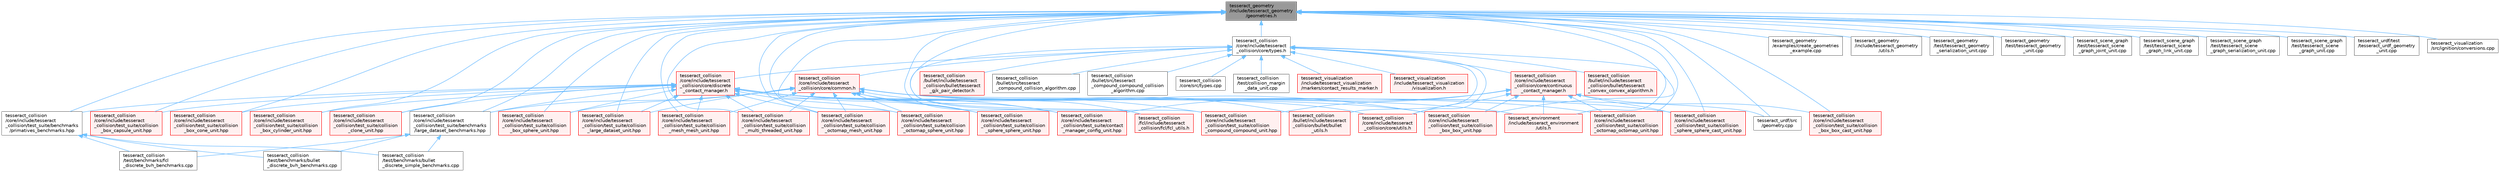 digraph "tesseract_geometry/include/tesseract_geometry/geometries.h"
{
 // LATEX_PDF_SIZE
  bgcolor="transparent";
  edge [fontname=Helvetica,fontsize=10,labelfontname=Helvetica,labelfontsize=10];
  node [fontname=Helvetica,fontsize=10,shape=box,height=0.2,width=0.4];
  Node1 [label="tesseract_geometry\l/include/tesseract_geometry\l/geometries.h",height=0.2,width=0.4,color="gray40", fillcolor="grey60", style="filled", fontcolor="black",tooltip="Tesseract Geometries."];
  Node1 -> Node2 [dir="back",color="steelblue1",style="solid"];
  Node2 [label="tesseract_collision\l/core/include/tesseract\l_collision/core/types.h",height=0.2,width=0.4,color="grey40", fillcolor="white", style="filled",URL="$d3/db3/tesseract__collision_2core_2include_2tesseract__collision_2core_2types_8h.html",tooltip="Tesseracts Collision Common Types."];
  Node2 -> Node3 [dir="back",color="steelblue1",style="solid"];
  Node3 [label="tesseract_collision\l/bullet/include/tesseract\l_collision/bullet/bullet\l_utils.h",height=0.2,width=0.4,color="red", fillcolor="#FFF0F0", style="filled",URL="$d6/d91/bullet__utils_8h.html",tooltip="Tesseract ROS Bullet environment utility function."];
  Node2 -> Node35 [dir="back",color="steelblue1",style="solid"];
  Node35 [label="tesseract_collision\l/bullet/include/tesseract\l_collision/bullet/tesseract\l_convex_convex_algorithm.h",height=0.2,width=0.4,color="red", fillcolor="#FFF0F0", style="filled",URL="$dc/dcd/tesseract__convex__convex__algorithm_8h.html",tooltip=" "];
  Node2 -> Node38 [dir="back",color="steelblue1",style="solid"];
  Node38 [label="tesseract_collision\l/bullet/include/tesseract\l_collision/bullet/tesseract\l_gjk_pair_detector.h",height=0.2,width=0.4,color="red", fillcolor="#FFF0F0", style="filled",URL="$d6/ddf/tesseract__gjk__pair__detector_8h.html",tooltip=" "];
  Node2 -> Node40 [dir="back",color="steelblue1",style="solid"];
  Node40 [label="tesseract_collision\l/bullet/src/tesseract\l_compound_collision_algorithm.cpp",height=0.2,width=0.4,color="grey40", fillcolor="white", style="filled",URL="$d6/d2d/tesseract__compound__collision__algorithm_8cpp.html",tooltip=" "];
  Node2 -> Node41 [dir="back",color="steelblue1",style="solid"];
  Node41 [label="tesseract_collision\l/bullet/src/tesseract\l_compound_compound_collision\l_algorithm.cpp",height=0.2,width=0.4,color="grey40", fillcolor="white", style="filled",URL="$d9/dee/tesseract__compound__compound__collision__algorithm_8cpp.html",tooltip=" "];
  Node2 -> Node42 [dir="back",color="steelblue1",style="solid"];
  Node42 [label="tesseract_collision\l/core/include/tesseract\l_collision/core/common.h",height=0.2,width=0.4,color="red", fillcolor="#FFF0F0", style="filled",URL="$dc/d54/common_8h.html",tooltip="This is a collection of common methods."];
  Node42 -> Node3 [dir="back",color="steelblue1",style="solid"];
  Node42 -> Node45 [dir="back",color="steelblue1",style="solid"];
  Node45 [label="tesseract_collision\l/core/include/tesseract\l_collision/test_suite/benchmarks\l/large_dataset_benchmarks.hpp",height=0.2,width=0.4,color="grey40", fillcolor="white", style="filled",URL="$d6/dd9/large__dataset__benchmarks_8hpp.html",tooltip=" "];
  Node45 -> Node18 [dir="back",color="steelblue1",style="solid"];
  Node18 [label="tesseract_collision\l/test/benchmarks/bullet\l_discrete_bvh_benchmarks.cpp",height=0.2,width=0.4,color="grey40", fillcolor="white", style="filled",URL="$db/dd3/bullet__discrete__bvh__benchmarks_8cpp.html",tooltip=" "];
  Node45 -> Node33 [dir="back",color="steelblue1",style="solid"];
  Node33 [label="tesseract_collision\l/test/benchmarks/bullet\l_discrete_simple_benchmarks.cpp",height=0.2,width=0.4,color="grey40", fillcolor="white", style="filled",URL="$d8/dbc/bullet__discrete__simple__benchmarks_8cpp.html",tooltip=" "];
  Node45 -> Node46 [dir="back",color="steelblue1",style="solid"];
  Node46 [label="tesseract_collision\l/test/benchmarks/fcl\l_discrete_bvh_benchmarks.cpp",height=0.2,width=0.4,color="grey40", fillcolor="white", style="filled",URL="$db/d3e/fcl__discrete__bvh__benchmarks_8cpp.html",tooltip=" "];
  Node42 -> Node47 [dir="back",color="steelblue1",style="solid"];
  Node47 [label="tesseract_collision\l/core/include/tesseract\l_collision/test_suite/collision\l_box_box_unit.hpp",height=0.2,width=0.4,color="red", fillcolor="#FFF0F0", style="filled",URL="$d1/d83/collision__box__box__unit_8hpp.html",tooltip=" "];
  Node42 -> Node48 [dir="back",color="steelblue1",style="solid"];
  Node48 [label="tesseract_collision\l/core/include/tesseract\l_collision/test_suite/collision\l_box_sphere_unit.hpp",height=0.2,width=0.4,color="red", fillcolor="#FFF0F0", style="filled",URL="$d8/dd9/collision__box__sphere__unit_8hpp.html",tooltip=" "];
  Node42 -> Node49 [dir="back",color="steelblue1",style="solid"];
  Node49 [label="tesseract_collision\l/core/include/tesseract\l_collision/test_suite/collision\l_large_dataset_unit.hpp",height=0.2,width=0.4,color="red", fillcolor="#FFF0F0", style="filled",URL="$d7/d23/collision__large__dataset__unit_8hpp.html",tooltip=" "];
  Node42 -> Node50 [dir="back",color="steelblue1",style="solid"];
  Node50 [label="tesseract_collision\l/core/include/tesseract\l_collision/test_suite/collision\l_mesh_mesh_unit.hpp",height=0.2,width=0.4,color="red", fillcolor="#FFF0F0", style="filled",URL="$da/dd9/collision__mesh__mesh__unit_8hpp.html",tooltip=" "];
  Node42 -> Node51 [dir="back",color="steelblue1",style="solid"];
  Node51 [label="tesseract_collision\l/core/include/tesseract\l_collision/test_suite/collision\l_multi_threaded_unit.hpp",height=0.2,width=0.4,color="red", fillcolor="#FFF0F0", style="filled",URL="$de/d2c/collision__multi__threaded__unit_8hpp.html",tooltip=" "];
  Node42 -> Node52 [dir="back",color="steelblue1",style="solid"];
  Node52 [label="tesseract_collision\l/core/include/tesseract\l_collision/test_suite/collision\l_octomap_mesh_unit.hpp",height=0.2,width=0.4,color="red", fillcolor="#FFF0F0", style="filled",URL="$d9/d70/collision__octomap__mesh__unit_8hpp.html",tooltip=" "];
  Node42 -> Node53 [dir="back",color="steelblue1",style="solid"];
  Node53 [label="tesseract_collision\l/core/include/tesseract\l_collision/test_suite/collision\l_octomap_sphere_unit.hpp",height=0.2,width=0.4,color="red", fillcolor="#FFF0F0", style="filled",URL="$dc/d2d/collision__octomap__sphere__unit_8hpp.html",tooltip=" "];
  Node42 -> Node54 [dir="back",color="steelblue1",style="solid"];
  Node54 [label="tesseract_collision\l/core/include/tesseract\l_collision/test_suite/collision\l_sphere_sphere_cast_unit.hpp",height=0.2,width=0.4,color="red", fillcolor="#FFF0F0", style="filled",URL="$dd/dce/collision__sphere__sphere__cast__unit_8hpp.html",tooltip=" "];
  Node42 -> Node55 [dir="back",color="steelblue1",style="solid"];
  Node55 [label="tesseract_collision\l/core/include/tesseract\l_collision/test_suite/collision\l_sphere_sphere_unit.hpp",height=0.2,width=0.4,color="red", fillcolor="#FFF0F0", style="filled",URL="$d5/d45/collision__sphere__sphere__unit_8hpp.html",tooltip=" "];
  Node42 -> Node56 [dir="back",color="steelblue1",style="solid"];
  Node56 [label="tesseract_collision\l/core/include/tesseract\l_collision/test_suite/contact\l_manager_config_unit.hpp",height=0.2,width=0.4,color="red", fillcolor="#FFF0F0", style="filled",URL="$d4/df0/contact__manager__config__unit_8hpp.html",tooltip=" "];
  Node42 -> Node58 [dir="back",color="steelblue1",style="solid"];
  Node58 [label="tesseract_collision\l/fcl/include/tesseract\l_collision/fcl/fcl_utils.h",height=0.2,width=0.4,color="red", fillcolor="#FFF0F0", style="filled",URL="$d2/dde/fcl__utils_8h.html",tooltip="Tesseract ROS FCL Utility Functions."];
  Node42 -> Node65 [dir="back",color="steelblue1",style="solid"];
  Node65 [label="tesseract_urdf/src\l/geometry.cpp",height=0.2,width=0.4,color="grey40", fillcolor="white", style="filled",URL="$dc/d89/tesseract__urdf_2src_2geometry_8cpp.html",tooltip="Parse geometry from XML string."];
  Node2 -> Node67 [dir="back",color="steelblue1",style="solid"];
  Node67 [label="tesseract_collision\l/core/include/tesseract\l_collision/core/continuous\l_contact_manager.h",height=0.2,width=0.4,color="red", fillcolor="#FFF0F0", style="filled",URL="$d6/d0f/continuous__contact__manager_8h.html",tooltip="This is the continuous contact manager base class."];
  Node67 -> Node92 [dir="back",color="steelblue1",style="solid"];
  Node92 [label="tesseract_collision\l/core/include/tesseract\l_collision/core/utils.h",height=0.2,width=0.4,color="red", fillcolor="#FFF0F0", style="filled",URL="$df/d4c/tesseract__collision_2core_2include_2tesseract__collision_2core_2utils_8h.html",tooltip="Tesseract Collision utils."];
  Node67 -> Node96 [dir="back",color="steelblue1",style="solid"];
  Node96 [label="tesseract_collision\l/core/include/tesseract\l_collision/test_suite/collision\l_box_box_cast_unit.hpp",height=0.2,width=0.4,color="red", fillcolor="#FFF0F0", style="filled",URL="$d3/d5d/collision__box__box__cast__unit_8hpp.html",tooltip=" "];
  Node67 -> Node47 [dir="back",color="steelblue1",style="solid"];
  Node67 -> Node97 [dir="back",color="steelblue1",style="solid"];
  Node97 [label="tesseract_collision\l/core/include/tesseract\l_collision/test_suite/collision\l_compound_compound_unit.hpp",height=0.2,width=0.4,color="red", fillcolor="#FFF0F0", style="filled",URL="$dd/dfd/collision__compound__compound__unit_8hpp.html",tooltip=" "];
  Node67 -> Node98 [dir="back",color="steelblue1",style="solid"];
  Node98 [label="tesseract_collision\l/core/include/tesseract\l_collision/test_suite/collision\l_octomap_octomap_unit.hpp",height=0.2,width=0.4,color="red", fillcolor="#FFF0F0", style="filled",URL="$d7/d2c/collision__octomap__octomap__unit_8hpp.html",tooltip=" "];
  Node67 -> Node54 [dir="back",color="steelblue1",style="solid"];
  Node67 -> Node56 [dir="back",color="steelblue1",style="solid"];
  Node67 -> Node80 [dir="back",color="steelblue1",style="solid"];
  Node80 [label="tesseract_environment\l/include/tesseract_environment\l/utils.h",height=0.2,width=0.4,color="red", fillcolor="#FFF0F0", style="filled",URL="$d9/d71/tesseract__environment_2include_2tesseract__environment_2utils_8h.html",tooltip="Tesseract Environment Utility Functions."];
  Node2 -> Node99 [dir="back",color="steelblue1",style="solid"];
  Node99 [label="tesseract_collision\l/core/include/tesseract\l_collision/core/discrete\l_contact_manager.h",height=0.2,width=0.4,color="red", fillcolor="#FFF0F0", style="filled",URL="$db/d35/discrete__contact__manager_8h.html",tooltip="This is the discrete contact manager base class."];
  Node99 -> Node92 [dir="back",color="steelblue1",style="solid"];
  Node99 -> Node45 [dir="back",color="steelblue1",style="solid"];
  Node99 -> Node100 [dir="back",color="steelblue1",style="solid"];
  Node100 [label="tesseract_collision\l/core/include/tesseract\l_collision/test_suite/benchmarks\l/primatives_benchmarks.hpp",height=0.2,width=0.4,color="grey40", fillcolor="white", style="filled",URL="$d6/d70/primatives__benchmarks_8hpp.html",tooltip=" "];
  Node100 -> Node18 [dir="back",color="steelblue1",style="solid"];
  Node100 -> Node33 [dir="back",color="steelblue1",style="solid"];
  Node100 -> Node46 [dir="back",color="steelblue1",style="solid"];
  Node99 -> Node47 [dir="back",color="steelblue1",style="solid"];
  Node99 -> Node101 [dir="back",color="steelblue1",style="solid"];
  Node101 [label="tesseract_collision\l/core/include/tesseract\l_collision/test_suite/collision\l_box_capsule_unit.hpp",height=0.2,width=0.4,color="red", fillcolor="#FFF0F0", style="filled",URL="$d2/dd3/collision__box__capsule__unit_8hpp.html",tooltip=" "];
  Node99 -> Node102 [dir="back",color="steelblue1",style="solid"];
  Node102 [label="tesseract_collision\l/core/include/tesseract\l_collision/test_suite/collision\l_box_cone_unit.hpp",height=0.2,width=0.4,color="red", fillcolor="#FFF0F0", style="filled",URL="$de/d86/collision__box__cone__unit_8hpp.html",tooltip=" "];
  Node99 -> Node103 [dir="back",color="steelblue1",style="solid"];
  Node103 [label="tesseract_collision\l/core/include/tesseract\l_collision/test_suite/collision\l_box_cylinder_unit.hpp",height=0.2,width=0.4,color="red", fillcolor="#FFF0F0", style="filled",URL="$d1/d1b/collision__box__cylinder__unit_8hpp.html",tooltip=" "];
  Node99 -> Node48 [dir="back",color="steelblue1",style="solid"];
  Node99 -> Node104 [dir="back",color="steelblue1",style="solid"];
  Node104 [label="tesseract_collision\l/core/include/tesseract\l_collision/test_suite/collision\l_clone_unit.hpp",height=0.2,width=0.4,color="red", fillcolor="#FFF0F0", style="filled",URL="$d6/d36/collision__clone__unit_8hpp.html",tooltip=" "];
  Node99 -> Node97 [dir="back",color="steelblue1",style="solid"];
  Node99 -> Node49 [dir="back",color="steelblue1",style="solid"];
  Node99 -> Node50 [dir="back",color="steelblue1",style="solid"];
  Node99 -> Node51 [dir="back",color="steelblue1",style="solid"];
  Node99 -> Node52 [dir="back",color="steelblue1",style="solid"];
  Node99 -> Node98 [dir="back",color="steelblue1",style="solid"];
  Node99 -> Node53 [dir="back",color="steelblue1",style="solid"];
  Node99 -> Node55 [dir="back",color="steelblue1",style="solid"];
  Node99 -> Node56 [dir="back",color="steelblue1",style="solid"];
  Node99 -> Node80 [dir="back",color="steelblue1",style="solid"];
  Node2 -> Node92 [dir="back",color="steelblue1",style="solid"];
  Node2 -> Node105 [dir="back",color="steelblue1",style="solid"];
  Node105 [label="tesseract_collision\l/core/src/types.cpp",height=0.2,width=0.4,color="grey40", fillcolor="white", style="filled",URL="$da/d00/tesseract__collision_2core_2src_2types_8cpp.html",tooltip="Tesseracts Collision Common Types."];
  Node2 -> Node58 [dir="back",color="steelblue1",style="solid"];
  Node2 -> Node106 [dir="back",color="steelblue1",style="solid"];
  Node106 [label="tesseract_collision\l/test/collision_margin\l_data_unit.cpp",height=0.2,width=0.4,color="grey40", fillcolor="white", style="filled",URL="$d5/d56/collision__margin__data__unit_8cpp.html",tooltip=" "];
  Node2 -> Node80 [dir="back",color="steelblue1",style="solid"];
  Node2 -> Node107 [dir="back",color="steelblue1",style="solid"];
  Node107 [label="tesseract_visualization\l/include/tesseract_visualization\l/markers/contact_results_marker.h",height=0.2,width=0.4,color="red", fillcolor="#FFF0F0", style="filled",URL="$d5/d96/contact__results__marker_8h.html",tooltip=" "];
  Node2 -> Node89 [dir="back",color="steelblue1",style="solid"];
  Node89 [label="tesseract_visualization\l/include/tesseract_visualization\l/visualization.h",height=0.2,width=0.4,color="red", fillcolor="#FFF0F0", style="filled",URL="$d2/d02/visualization_8h.html",tooltip="Visualization Class."];
  Node1 -> Node45 [dir="back",color="steelblue1",style="solid"];
  Node1 -> Node100 [dir="back",color="steelblue1",style="solid"];
  Node1 -> Node96 [dir="back",color="steelblue1",style="solid"];
  Node1 -> Node47 [dir="back",color="steelblue1",style="solid"];
  Node1 -> Node101 [dir="back",color="steelblue1",style="solid"];
  Node1 -> Node102 [dir="back",color="steelblue1",style="solid"];
  Node1 -> Node103 [dir="back",color="steelblue1",style="solid"];
  Node1 -> Node48 [dir="back",color="steelblue1",style="solid"];
  Node1 -> Node104 [dir="back",color="steelblue1",style="solid"];
  Node1 -> Node97 [dir="back",color="steelblue1",style="solid"];
  Node1 -> Node49 [dir="back",color="steelblue1",style="solid"];
  Node1 -> Node50 [dir="back",color="steelblue1",style="solid"];
  Node1 -> Node51 [dir="back",color="steelblue1",style="solid"];
  Node1 -> Node52 [dir="back",color="steelblue1",style="solid"];
  Node1 -> Node98 [dir="back",color="steelblue1",style="solid"];
  Node1 -> Node53 [dir="back",color="steelblue1",style="solid"];
  Node1 -> Node54 [dir="back",color="steelblue1",style="solid"];
  Node1 -> Node55 [dir="back",color="steelblue1",style="solid"];
  Node1 -> Node56 [dir="back",color="steelblue1",style="solid"];
  Node1 -> Node108 [dir="back",color="steelblue1",style="solid"];
  Node108 [label="tesseract_geometry\l/examples/create_geometries\l_example.cpp",height=0.2,width=0.4,color="grey40", fillcolor="white", style="filled",URL="$df/d4d/create__geometries__example_8cpp.html",tooltip=" "];
  Node1 -> Node109 [dir="back",color="steelblue1",style="solid"];
  Node109 [label="tesseract_geometry\l/include/tesseract_geometry\l/utils.h",height=0.2,width=0.4,color="grey40", fillcolor="white", style="filled",URL="$d6/d61/tesseract__geometry_2include_2tesseract__geometry_2utils_8h.html",tooltip="Tesseract Geometry Utility Function."];
  Node1 -> Node110 [dir="back",color="steelblue1",style="solid"];
  Node110 [label="tesseract_geometry\l/test/tesseract_geometry\l_serialization_unit.cpp",height=0.2,width=0.4,color="grey40", fillcolor="white", style="filled",URL="$d2/d49/tesseract__geometry__serialization__unit_8cpp.html",tooltip="Tests serialization of geometry."];
  Node1 -> Node111 [dir="back",color="steelblue1",style="solid"];
  Node111 [label="tesseract_geometry\l/test/tesseract_geometry\l_unit.cpp",height=0.2,width=0.4,color="grey40", fillcolor="white", style="filled",URL="$d7/d07/tesseract__geometry__unit_8cpp.html",tooltip=" "];
  Node1 -> Node112 [dir="back",color="steelblue1",style="solid"];
  Node112 [label="tesseract_scene_graph\l/test/tesseract_scene\l_graph_joint_unit.cpp",height=0.2,width=0.4,color="grey40", fillcolor="white", style="filled",URL="$dd/dc3/tesseract__scene__graph__joint__unit_8cpp.html",tooltip=" "];
  Node1 -> Node113 [dir="back",color="steelblue1",style="solid"];
  Node113 [label="tesseract_scene_graph\l/test/tesseract_scene\l_graph_link_unit.cpp",height=0.2,width=0.4,color="grey40", fillcolor="white", style="filled",URL="$d3/de4/tesseract__scene__graph__link__unit_8cpp.html",tooltip=" "];
  Node1 -> Node114 [dir="back",color="steelblue1",style="solid"];
  Node114 [label="tesseract_scene_graph\l/test/tesseract_scene\l_graph_serialization_unit.cpp",height=0.2,width=0.4,color="grey40", fillcolor="white", style="filled",URL="$d8/daa/tesseract__scene__graph__serialization__unit_8cpp.html",tooltip="Tests serialization of tesseract_scene_graph."];
  Node1 -> Node115 [dir="back",color="steelblue1",style="solid"];
  Node115 [label="tesseract_scene_graph\l/test/tesseract_scene\l_graph_unit.cpp",height=0.2,width=0.4,color="grey40", fillcolor="white", style="filled",URL="$d3/d30/tesseract__scene__graph__unit_8cpp.html",tooltip=" "];
  Node1 -> Node65 [dir="back",color="steelblue1",style="solid"];
  Node1 -> Node116 [dir="back",color="steelblue1",style="solid"];
  Node116 [label="tesseract_urdf/test\l/tesseract_urdf_geometry\l_unit.cpp",height=0.2,width=0.4,color="grey40", fillcolor="white", style="filled",URL="$db/d82/tesseract__urdf__geometry__unit_8cpp.html",tooltip=" "];
  Node1 -> Node117 [dir="back",color="steelblue1",style="solid"];
  Node117 [label="tesseract_visualization\l/src/ignition/conversions.cpp",height=0.2,width=0.4,color="grey40", fillcolor="white", style="filled",URL="$de/dae/conversions_8cpp.html",tooltip="A set of conversion between Tesseract and Ignition Robotics objects."];
}
